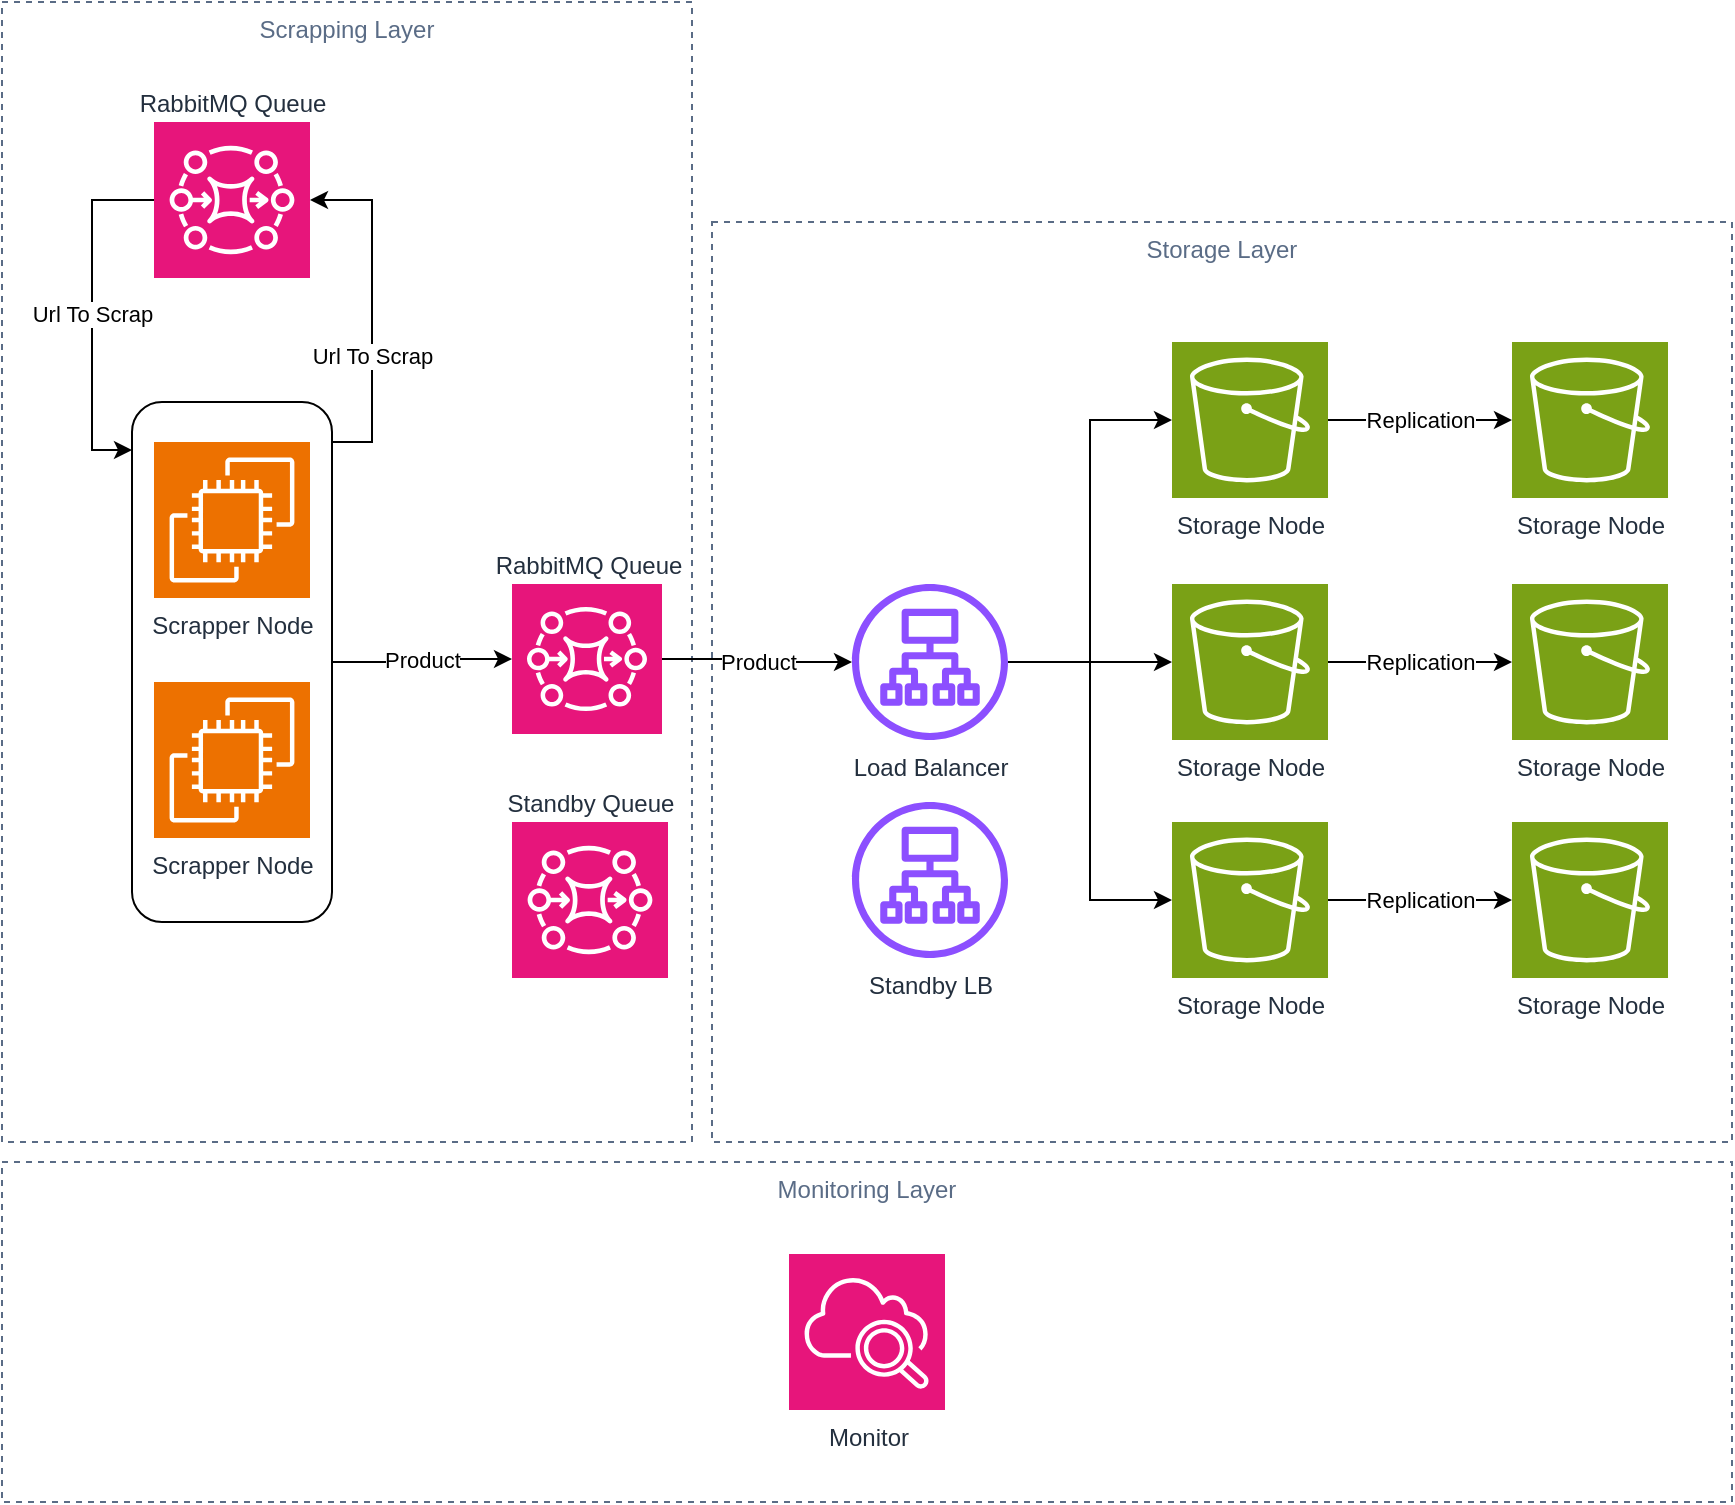 <mxfile version="23.0.2" type="device">
  <diagram id="Ht1M8jgEwFfnCIfOTk4-" name="Page-1">
    <mxGraphModel dx="1207" dy="779" grid="1" gridSize="10" guides="1" tooltips="1" connect="1" arrows="1" fold="1" page="1" pageScale="1" pageWidth="1169" pageHeight="827" math="0" shadow="0">
      <root>
        <mxCell id="0" />
        <mxCell id="1" parent="0" />
        <mxCell id="0NLYb-t57WMnTVVVRGzZ-31" value="Scrapping Layer" style="fillColor=none;strokeColor=#5A6C86;dashed=1;verticalAlign=top;fontStyle=0;fontColor=#5A6C86;whiteSpace=wrap;html=1;" parent="1" vertex="1">
          <mxGeometry x="255" y="190" width="345" height="570" as="geometry" />
        </mxCell>
        <mxCell id="0NLYb-t57WMnTVVVRGzZ-30" value="Storage Layer" style="fillColor=none;strokeColor=#5A6C86;dashed=1;verticalAlign=top;fontStyle=0;fontColor=#5A6C86;whiteSpace=wrap;html=1;movable=1;resizable=1;rotatable=1;deletable=1;editable=1;locked=0;connectable=1;" parent="1" vertex="1">
          <mxGeometry x="610" y="300" width="510" height="460" as="geometry" />
        </mxCell>
        <mxCell id="0NLYb-t57WMnTVVVRGzZ-2" value="RabbitMQ Queue" style="sketch=0;points=[[0,0,0],[0.25,0,0],[0.5,0,0],[0.75,0,0],[1,0,0],[0,1,0],[0.25,1,0],[0.5,1,0],[0.75,1,0],[1,1,0],[0,0.25,0],[0,0.5,0],[0,0.75,0],[1,0.25,0],[1,0.5,0],[1,0.75,0]];outlineConnect=0;fontColor=#232F3E;fillColor=#E7157B;strokeColor=#ffffff;dashed=0;verticalLabelPosition=top;verticalAlign=bottom;align=center;html=1;fontSize=12;fontStyle=0;aspect=fixed;shape=mxgraph.aws4.resourceIcon;resIcon=mxgraph.aws4.mq;labelPosition=center;" parent="1" vertex="1">
          <mxGeometry x="331" y="250" width="78" height="78" as="geometry" />
        </mxCell>
        <mxCell id="0NLYb-t57WMnTVVVRGzZ-5" value="Url To Scrap" style="edgeStyle=orthogonalEdgeStyle;rounded=0;orthogonalLoop=1;jettySize=auto;html=1;entryX=1;entryY=0.5;entryDx=0;entryDy=0;entryPerimeter=0;exitX=1;exitY=0.25;exitDx=0;exitDy=0;" parent="1" source="0NLYb-t57WMnTVVVRGzZ-9" target="0NLYb-t57WMnTVVVRGzZ-2" edge="1">
          <mxGeometry relative="1" as="geometry">
            <mxPoint x="430" y="410" as="sourcePoint" />
            <Array as="points">
              <mxPoint x="440" y="410" />
              <mxPoint x="440" y="289" />
            </Array>
          </mxGeometry>
        </mxCell>
        <mxCell id="0NLYb-t57WMnTVVVRGzZ-7" value="Url To Scrap" style="edgeStyle=orthogonalEdgeStyle;rounded=0;orthogonalLoop=1;jettySize=auto;html=1;entryX=0;entryY=0.5;entryDx=0;entryDy=0;entryPerimeter=0;" parent="1" source="0NLYb-t57WMnTVVVRGzZ-2" edge="1">
          <mxGeometry relative="1" as="geometry">
            <mxPoint x="320.0" y="414" as="targetPoint" />
            <Array as="points">
              <mxPoint x="300" y="289" />
              <mxPoint x="300" y="414" />
            </Array>
          </mxGeometry>
        </mxCell>
        <mxCell id="0NLYb-t57WMnTVVVRGzZ-9" value="" style="rounded=1;whiteSpace=wrap;html=1;labelPosition=center;verticalLabelPosition=bottom;align=center;verticalAlign=top;" parent="1" vertex="1">
          <mxGeometry x="320" y="390" width="100" height="260" as="geometry" />
        </mxCell>
        <mxCell id="0NLYb-t57WMnTVVVRGzZ-10" value="Scrapper Node" style="sketch=0;points=[[0,0,0],[0.25,0,0],[0.5,0,0],[0.75,0,0],[1,0,0],[0,1,0],[0.25,1,0],[0.5,1,0],[0.75,1,0],[1,1,0],[0,0.25,0],[0,0.5,0],[0,0.75,0],[1,0.25,0],[1,0.5,0],[1,0.75,0]];outlineConnect=0;fontColor=#232F3E;fillColor=#ED7100;strokeColor=#ffffff;dashed=0;verticalLabelPosition=bottom;verticalAlign=top;align=center;html=1;fontSize=12;fontStyle=0;aspect=fixed;shape=mxgraph.aws4.resourceIcon;resIcon=mxgraph.aws4.ec2;" parent="1" vertex="1">
          <mxGeometry x="331" y="410" width="78" height="78" as="geometry" />
        </mxCell>
        <mxCell id="0NLYb-t57WMnTVVVRGzZ-11" value="Scrapper Node" style="sketch=0;points=[[0,0,0],[0.25,0,0],[0.5,0,0],[0.75,0,0],[1,0,0],[0,1,0],[0.25,1,0],[0.5,1,0],[0.75,1,0],[1,1,0],[0,0.25,0],[0,0.5,0],[0,0.75,0],[1,0.25,0],[1,0.5,0],[1,0.75,0]];outlineConnect=0;fontColor=#232F3E;fillColor=#ED7100;strokeColor=#ffffff;dashed=0;verticalLabelPosition=bottom;verticalAlign=top;align=center;html=1;fontSize=12;fontStyle=0;aspect=fixed;shape=mxgraph.aws4.resourceIcon;resIcon=mxgraph.aws4.ec2;" parent="1" vertex="1">
          <mxGeometry x="331" y="530" width="78" height="78" as="geometry" />
        </mxCell>
        <mxCell id="0NLYb-t57WMnTVVVRGzZ-19" value="Product" style="edgeStyle=orthogonalEdgeStyle;rounded=0;orthogonalLoop=1;jettySize=auto;html=1;" parent="1" source="0NLYb-t57WMnTVVVRGzZ-12" target="0NLYb-t57WMnTVVVRGzZ-18" edge="1">
          <mxGeometry relative="1" as="geometry" />
        </mxCell>
        <mxCell id="0NLYb-t57WMnTVVVRGzZ-12" value="RabbitMQ Queue" style="sketch=0;points=[[0,0,0],[0.25,0,0],[0.5,0,0],[0.75,0,0],[1,0,0],[0,1,0],[0.25,1,0],[0.5,1,0],[0.75,1,0],[1,1,0],[0,0.25,0],[0,0.5,0],[0,0.75,0],[1,0.25,0],[1,0.5,0],[1,0.75,0]];outlineConnect=0;fontColor=#232F3E;fillColor=#E7157B;strokeColor=#ffffff;dashed=0;verticalLabelPosition=top;verticalAlign=bottom;align=center;html=1;fontSize=12;fontStyle=0;aspect=fixed;shape=mxgraph.aws4.resourceIcon;resIcon=mxgraph.aws4.mq;labelPosition=center;" parent="1" vertex="1">
          <mxGeometry x="510" y="481" width="75" height="75" as="geometry" />
        </mxCell>
        <mxCell id="0NLYb-t57WMnTVVVRGzZ-16" value="Product" style="edgeStyle=orthogonalEdgeStyle;rounded=0;orthogonalLoop=1;jettySize=auto;html=1;entryX=0;entryY=0.5;entryDx=0;entryDy=0;entryPerimeter=0;" parent="1" source="0NLYb-t57WMnTVVVRGzZ-9" target="0NLYb-t57WMnTVVVRGzZ-12" edge="1">
          <mxGeometry relative="1" as="geometry" />
        </mxCell>
        <mxCell id="0NLYb-t57WMnTVVVRGzZ-18" value="Load Balancer" style="sketch=0;outlineConnect=0;fontColor=#232F3E;gradientColor=none;fillColor=#8C4FFF;strokeColor=none;dashed=0;verticalLabelPosition=bottom;verticalAlign=top;align=center;html=1;fontSize=12;fontStyle=0;aspect=fixed;pointerEvents=1;shape=mxgraph.aws4.application_load_balancer;" parent="1" vertex="1">
          <mxGeometry x="680" y="481" width="78" height="78" as="geometry" />
        </mxCell>
        <mxCell id="0NLYb-t57WMnTVVVRGzZ-34" value="Storage Node" style="sketch=0;points=[[0,0,0],[0.25,0,0],[0.5,0,0],[0.75,0,0],[1,0,0],[0,1,0],[0.25,1,0],[0.5,1,0],[0.75,1,0],[1,1,0],[0,0.25,0],[0,0.5,0],[0,0.75,0],[1,0.25,0],[1,0.5,0],[1,0.75,0]];outlineConnect=0;fontColor=#232F3E;fillColor=#7AA116;strokeColor=#ffffff;dashed=0;verticalLabelPosition=bottom;verticalAlign=top;align=center;html=1;fontSize=12;fontStyle=0;aspect=fixed;shape=mxgraph.aws4.resourceIcon;resIcon=mxgraph.aws4.s3;" parent="1" vertex="1">
          <mxGeometry x="840" y="360" width="78" height="78" as="geometry" />
        </mxCell>
        <mxCell id="0NLYb-t57WMnTVVVRGzZ-35" value="Storage Node" style="sketch=0;points=[[0,0,0],[0.25,0,0],[0.5,0,0],[0.75,0,0],[1,0,0],[0,1,0],[0.25,1,0],[0.5,1,0],[0.75,1,0],[1,1,0],[0,0.25,0],[0,0.5,0],[0,0.75,0],[1,0.25,0],[1,0.5,0],[1,0.75,0]];outlineConnect=0;fontColor=#232F3E;fillColor=#7AA116;strokeColor=#ffffff;dashed=0;verticalLabelPosition=bottom;verticalAlign=top;align=center;html=1;fontSize=12;fontStyle=0;aspect=fixed;shape=mxgraph.aws4.resourceIcon;resIcon=mxgraph.aws4.s3;" parent="1" vertex="1">
          <mxGeometry x="840" y="481" width="78" height="78" as="geometry" />
        </mxCell>
        <mxCell id="0NLYb-t57WMnTVVVRGzZ-36" value="Storage Node" style="sketch=0;points=[[0,0,0],[0.25,0,0],[0.5,0,0],[0.75,0,0],[1,0,0],[0,1,0],[0.25,1,0],[0.5,1,0],[0.75,1,0],[1,1,0],[0,0.25,0],[0,0.5,0],[0,0.75,0],[1,0.25,0],[1,0.5,0],[1,0.75,0]];outlineConnect=0;fontColor=#232F3E;fillColor=#7AA116;strokeColor=#ffffff;dashed=0;verticalLabelPosition=bottom;verticalAlign=top;align=center;html=1;fontSize=12;fontStyle=0;aspect=fixed;shape=mxgraph.aws4.resourceIcon;resIcon=mxgraph.aws4.s3;" parent="1" vertex="1">
          <mxGeometry x="840" y="600" width="78" height="78" as="geometry" />
        </mxCell>
        <mxCell id="0NLYb-t57WMnTVVVRGzZ-39" style="edgeStyle=orthogonalEdgeStyle;rounded=0;orthogonalLoop=1;jettySize=auto;html=1;entryX=0;entryY=0.5;entryDx=0;entryDy=0;entryPerimeter=0;" parent="1" source="0NLYb-t57WMnTVVVRGzZ-18" target="0NLYb-t57WMnTVVVRGzZ-35" edge="1">
          <mxGeometry relative="1" as="geometry" />
        </mxCell>
        <mxCell id="0NLYb-t57WMnTVVVRGzZ-40" style="edgeStyle=orthogonalEdgeStyle;rounded=0;orthogonalLoop=1;jettySize=auto;html=1;entryX=0;entryY=0.5;entryDx=0;entryDy=0;entryPerimeter=0;" parent="1" source="0NLYb-t57WMnTVVVRGzZ-18" target="0NLYb-t57WMnTVVVRGzZ-34" edge="1">
          <mxGeometry relative="1" as="geometry" />
        </mxCell>
        <mxCell id="0NLYb-t57WMnTVVVRGzZ-41" style="edgeStyle=orthogonalEdgeStyle;rounded=0;orthogonalLoop=1;jettySize=auto;html=1;entryX=0;entryY=0.5;entryDx=0;entryDy=0;entryPerimeter=0;" parent="1" source="0NLYb-t57WMnTVVVRGzZ-18" target="0NLYb-t57WMnTVVVRGzZ-36" edge="1">
          <mxGeometry relative="1" as="geometry" />
        </mxCell>
        <mxCell id="qs2NYC3mluDnS8SWJ-q_-1" value="Standby LB" style="sketch=0;outlineConnect=0;fontColor=#232F3E;gradientColor=none;fillColor=#8C4FFF;strokeColor=none;dashed=0;verticalLabelPosition=bottom;verticalAlign=top;align=center;html=1;fontSize=12;fontStyle=0;aspect=fixed;pointerEvents=1;shape=mxgraph.aws4.application_load_balancer;" parent="1" vertex="1">
          <mxGeometry x="680" y="590" width="78" height="78" as="geometry" />
        </mxCell>
        <mxCell id="qs2NYC3mluDnS8SWJ-q_-2" value="Standby Queue" style="sketch=0;points=[[0,0,0],[0.25,0,0],[0.5,0,0],[0.75,0,0],[1,0,0],[0,1,0],[0.25,1,0],[0.5,1,0],[0.75,1,0],[1,1,0],[0,0.25,0],[0,0.5,0],[0,0.75,0],[1,0.25,0],[1,0.5,0],[1,0.75,0]];outlineConnect=0;fontColor=#232F3E;fillColor=#E7157B;strokeColor=#ffffff;dashed=0;verticalLabelPosition=top;verticalAlign=bottom;align=center;html=1;fontSize=12;fontStyle=0;aspect=fixed;shape=mxgraph.aws4.resourceIcon;resIcon=mxgraph.aws4.mq;labelPosition=center;" parent="1" vertex="1">
          <mxGeometry x="510" y="600" width="78" height="78" as="geometry" />
        </mxCell>
        <mxCell id="qs2NYC3mluDnS8SWJ-q_-3" value="Monitoring Layer" style="fillColor=none;strokeColor=#5A6C86;dashed=1;verticalAlign=top;fontStyle=0;fontColor=#5A6C86;whiteSpace=wrap;html=1;" parent="1" vertex="1">
          <mxGeometry x="255" y="770" width="865" height="170" as="geometry" />
        </mxCell>
        <mxCell id="qs2NYC3mluDnS8SWJ-q_-4" value="Monitor" style="sketch=0;points=[[0,0,0],[0.25,0,0],[0.5,0,0],[0.75,0,0],[1,0,0],[0,1,0],[0.25,1,0],[0.5,1,0],[0.75,1,0],[1,1,0],[0,0.25,0],[0,0.5,0],[0,0.75,0],[1,0.25,0],[1,0.5,0],[1,0.75,0]];points=[[0,0,0],[0.25,0,0],[0.5,0,0],[0.75,0,0],[1,0,0],[0,1,0],[0.25,1,0],[0.5,1,0],[0.75,1,0],[1,1,0],[0,0.25,0],[0,0.5,0],[0,0.75,0],[1,0.25,0],[1,0.5,0],[1,0.75,0]];outlineConnect=0;fontColor=#232F3E;fillColor=#E7157B;strokeColor=#ffffff;dashed=0;verticalLabelPosition=bottom;verticalAlign=top;align=center;html=1;fontSize=12;fontStyle=0;aspect=fixed;shape=mxgraph.aws4.resourceIcon;resIcon=mxgraph.aws4.cloudwatch_2;" parent="1" vertex="1">
          <mxGeometry x="648.5" y="816" width="78" height="78" as="geometry" />
        </mxCell>
        <mxCell id="qPrZ4s7JQlvxO7eF6PHI-1" value="Storage Node" style="sketch=0;points=[[0,0,0],[0.25,0,0],[0.5,0,0],[0.75,0,0],[1,0,0],[0,1,0],[0.25,1,0],[0.5,1,0],[0.75,1,0],[1,1,0],[0,0.25,0],[0,0.5,0],[0,0.75,0],[1,0.25,0],[1,0.5,0],[1,0.75,0]];outlineConnect=0;fontColor=#232F3E;fillColor=#7AA116;strokeColor=#ffffff;dashed=0;verticalLabelPosition=bottom;verticalAlign=top;align=center;html=1;fontSize=12;fontStyle=0;aspect=fixed;shape=mxgraph.aws4.resourceIcon;resIcon=mxgraph.aws4.s3;" vertex="1" parent="1">
          <mxGeometry x="1010" y="360" width="78" height="78" as="geometry" />
        </mxCell>
        <mxCell id="qPrZ4s7JQlvxO7eF6PHI-2" value="Storage Node" style="sketch=0;points=[[0,0,0],[0.25,0,0],[0.5,0,0],[0.75,0,0],[1,0,0],[0,1,0],[0.25,1,0],[0.5,1,0],[0.75,1,0],[1,1,0],[0,0.25,0],[0,0.5,0],[0,0.75,0],[1,0.25,0],[1,0.5,0],[1,0.75,0]];outlineConnect=0;fontColor=#232F3E;fillColor=#7AA116;strokeColor=#ffffff;dashed=0;verticalLabelPosition=bottom;verticalAlign=top;align=center;html=1;fontSize=12;fontStyle=0;aspect=fixed;shape=mxgraph.aws4.resourceIcon;resIcon=mxgraph.aws4.s3;" vertex="1" parent="1">
          <mxGeometry x="1010" y="481" width="78" height="78" as="geometry" />
        </mxCell>
        <mxCell id="qPrZ4s7JQlvxO7eF6PHI-3" value="Storage Node" style="sketch=0;points=[[0,0,0],[0.25,0,0],[0.5,0,0],[0.75,0,0],[1,0,0],[0,1,0],[0.25,1,0],[0.5,1,0],[0.75,1,0],[1,1,0],[0,0.25,0],[0,0.5,0],[0,0.75,0],[1,0.25,0],[1,0.5,0],[1,0.75,0]];outlineConnect=0;fontColor=#232F3E;fillColor=#7AA116;strokeColor=#ffffff;dashed=0;verticalLabelPosition=bottom;verticalAlign=top;align=center;html=1;fontSize=12;fontStyle=0;aspect=fixed;shape=mxgraph.aws4.resourceIcon;resIcon=mxgraph.aws4.s3;" vertex="1" parent="1">
          <mxGeometry x="1010" y="600" width="78" height="78" as="geometry" />
        </mxCell>
        <mxCell id="qPrZ4s7JQlvxO7eF6PHI-4" value="Replication" style="edgeStyle=orthogonalEdgeStyle;rounded=0;orthogonalLoop=1;jettySize=auto;html=1;entryX=0;entryY=0.5;entryDx=0;entryDy=0;entryPerimeter=0;" edge="1" parent="1" source="0NLYb-t57WMnTVVVRGzZ-34" target="qPrZ4s7JQlvxO7eF6PHI-1">
          <mxGeometry relative="1" as="geometry" />
        </mxCell>
        <mxCell id="qPrZ4s7JQlvxO7eF6PHI-5" value="Replication" style="edgeStyle=orthogonalEdgeStyle;rounded=0;orthogonalLoop=1;jettySize=auto;html=1;entryX=0;entryY=0.5;entryDx=0;entryDy=0;entryPerimeter=0;" edge="1" parent="1" source="0NLYb-t57WMnTVVVRGzZ-35" target="qPrZ4s7JQlvxO7eF6PHI-2">
          <mxGeometry relative="1" as="geometry" />
        </mxCell>
        <mxCell id="qPrZ4s7JQlvxO7eF6PHI-6" value="Replication" style="edgeStyle=orthogonalEdgeStyle;rounded=0;orthogonalLoop=1;jettySize=auto;html=1;entryX=0;entryY=0.5;entryDx=0;entryDy=0;entryPerimeter=0;" edge="1" parent="1" source="0NLYb-t57WMnTVVVRGzZ-36" target="qPrZ4s7JQlvxO7eF6PHI-3">
          <mxGeometry relative="1" as="geometry" />
        </mxCell>
      </root>
    </mxGraphModel>
  </diagram>
</mxfile>
